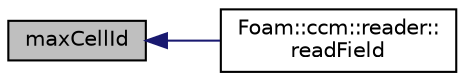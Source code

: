 digraph "maxCellId"
{
  bgcolor="transparent";
  edge [fontname="Helvetica",fontsize="10",labelfontname="Helvetica",labelfontsize="10"];
  node [fontname="Helvetica",fontsize="10",shape=record];
  rankdir="LR";
  Node1 [label="maxCellId",height=0.2,width=0.4,color="black", fillcolor="grey75", style="filled" fontcolor="black"];
  Node1 -> Node2 [dir="back",color="midnightblue",fontsize="10",style="solid",fontname="Helvetica"];
  Node2 [label="Foam::ccm::reader::\lreadField",height=0.2,width=0.4,color="black",URL="$classFoam_1_1ccm_1_1reader.html#abc4279b05d7091df1325b6f766d3b4f0",tooltip="Read solution and field combination. "];
}
